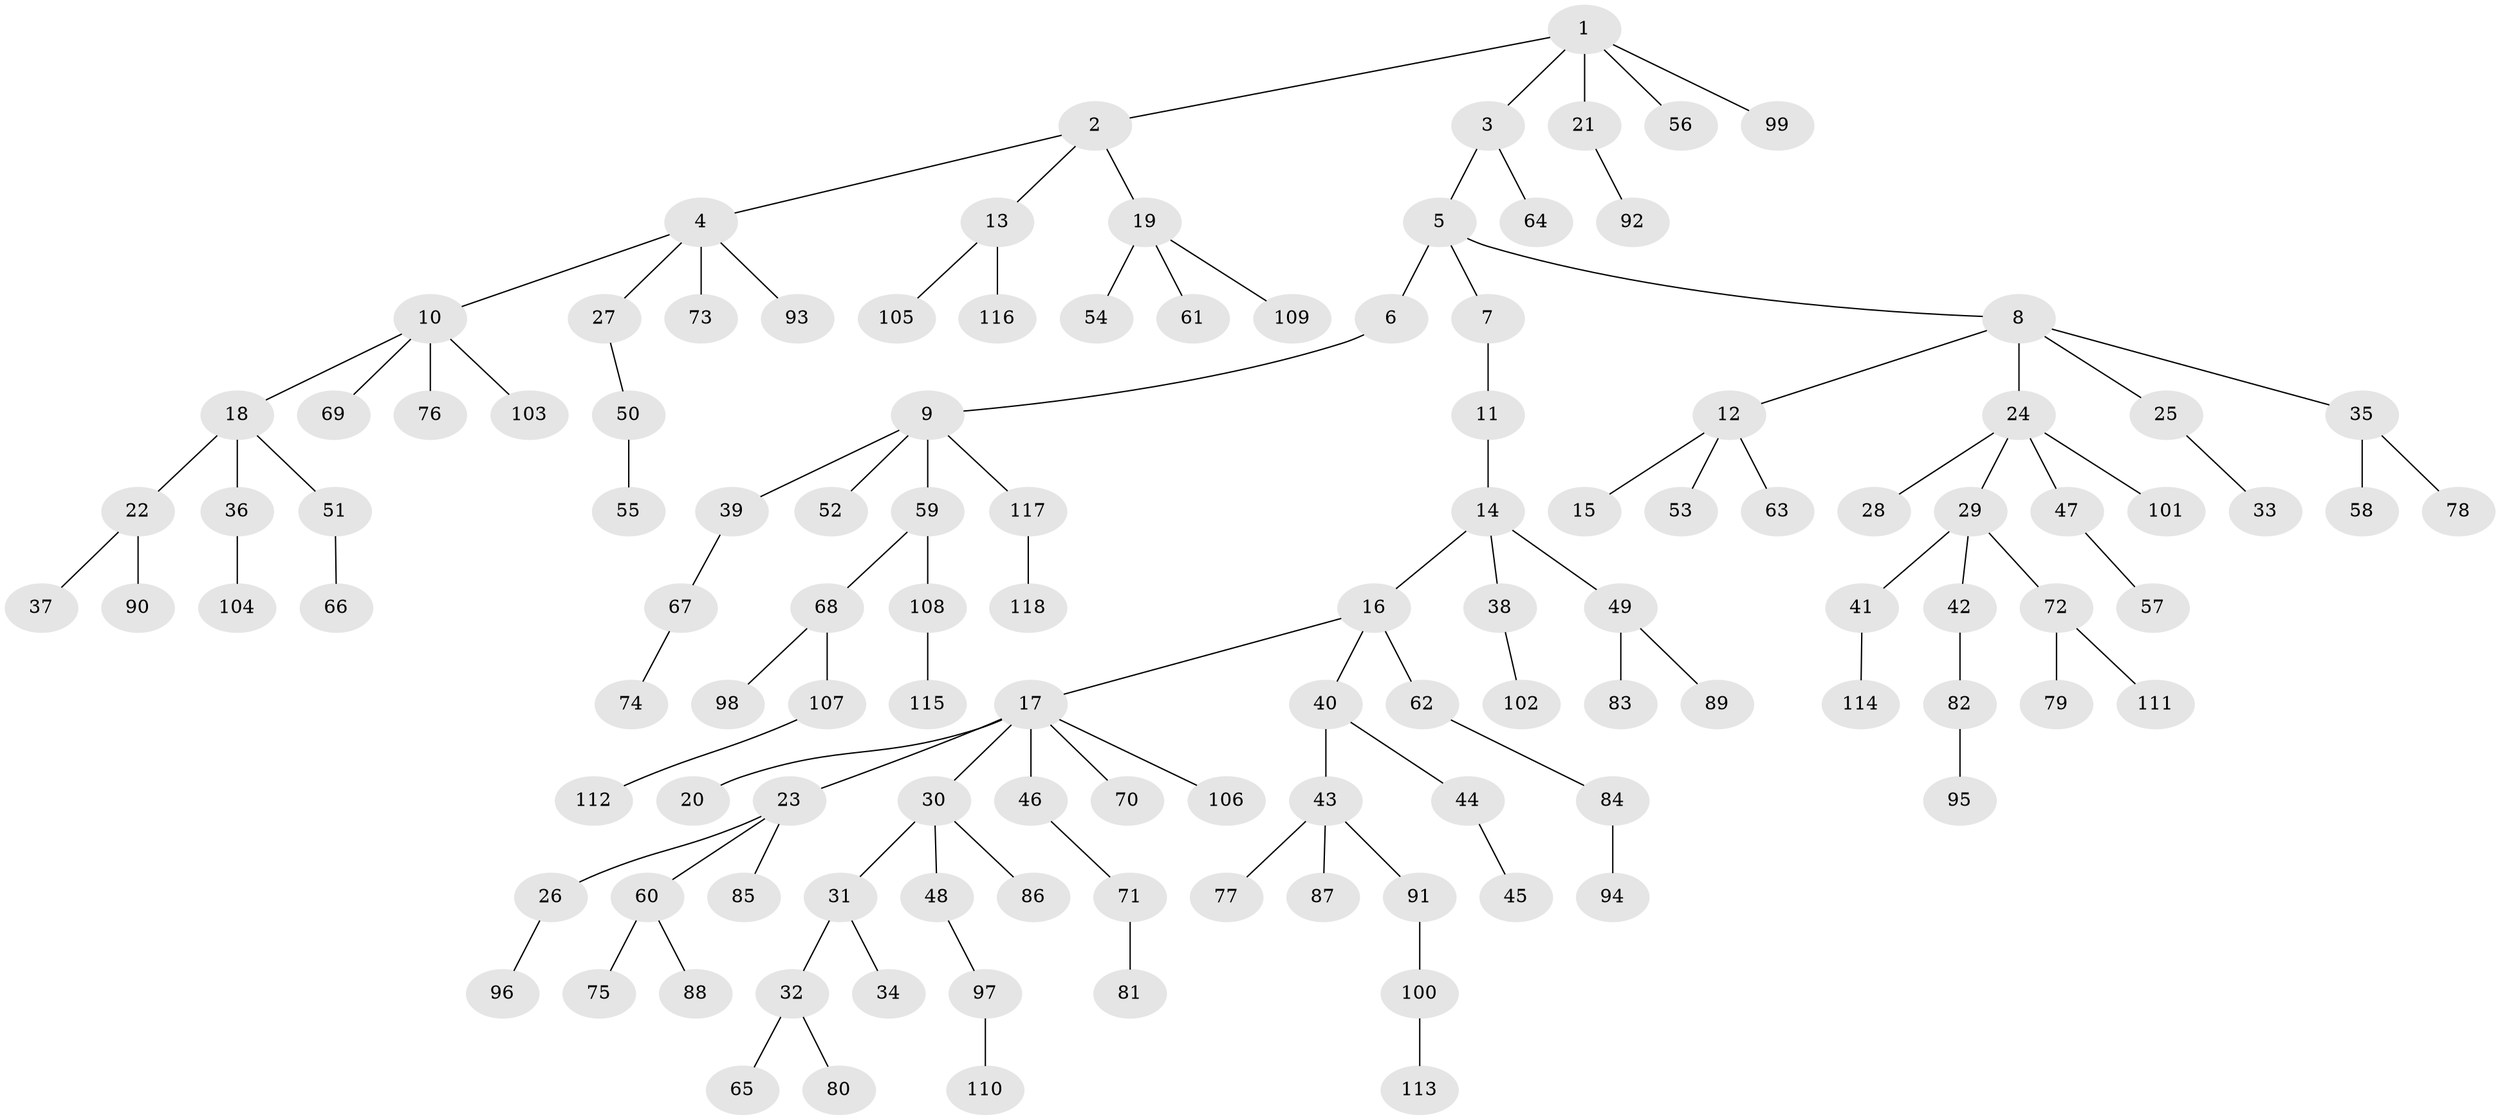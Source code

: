 // coarse degree distribution, {4: 0.15492957746478872, 2: 0.2112676056338028, 5: 0.014084507042253521, 3: 0.08450704225352113, 1: 0.5211267605633803, 6: 0.014084507042253521}
// Generated by graph-tools (version 1.1) at 2025/51/03/04/25 22:51:33]
// undirected, 118 vertices, 117 edges
graph export_dot {
  node [color=gray90,style=filled];
  1;
  2;
  3;
  4;
  5;
  6;
  7;
  8;
  9;
  10;
  11;
  12;
  13;
  14;
  15;
  16;
  17;
  18;
  19;
  20;
  21;
  22;
  23;
  24;
  25;
  26;
  27;
  28;
  29;
  30;
  31;
  32;
  33;
  34;
  35;
  36;
  37;
  38;
  39;
  40;
  41;
  42;
  43;
  44;
  45;
  46;
  47;
  48;
  49;
  50;
  51;
  52;
  53;
  54;
  55;
  56;
  57;
  58;
  59;
  60;
  61;
  62;
  63;
  64;
  65;
  66;
  67;
  68;
  69;
  70;
  71;
  72;
  73;
  74;
  75;
  76;
  77;
  78;
  79;
  80;
  81;
  82;
  83;
  84;
  85;
  86;
  87;
  88;
  89;
  90;
  91;
  92;
  93;
  94;
  95;
  96;
  97;
  98;
  99;
  100;
  101;
  102;
  103;
  104;
  105;
  106;
  107;
  108;
  109;
  110;
  111;
  112;
  113;
  114;
  115;
  116;
  117;
  118;
  1 -- 2;
  1 -- 3;
  1 -- 21;
  1 -- 56;
  1 -- 99;
  2 -- 4;
  2 -- 13;
  2 -- 19;
  3 -- 5;
  3 -- 64;
  4 -- 10;
  4 -- 27;
  4 -- 73;
  4 -- 93;
  5 -- 6;
  5 -- 7;
  5 -- 8;
  6 -- 9;
  7 -- 11;
  8 -- 12;
  8 -- 24;
  8 -- 25;
  8 -- 35;
  9 -- 39;
  9 -- 52;
  9 -- 59;
  9 -- 117;
  10 -- 18;
  10 -- 69;
  10 -- 76;
  10 -- 103;
  11 -- 14;
  12 -- 15;
  12 -- 53;
  12 -- 63;
  13 -- 105;
  13 -- 116;
  14 -- 16;
  14 -- 38;
  14 -- 49;
  16 -- 17;
  16 -- 40;
  16 -- 62;
  17 -- 20;
  17 -- 23;
  17 -- 30;
  17 -- 46;
  17 -- 70;
  17 -- 106;
  18 -- 22;
  18 -- 36;
  18 -- 51;
  19 -- 54;
  19 -- 61;
  19 -- 109;
  21 -- 92;
  22 -- 37;
  22 -- 90;
  23 -- 26;
  23 -- 60;
  23 -- 85;
  24 -- 28;
  24 -- 29;
  24 -- 47;
  24 -- 101;
  25 -- 33;
  26 -- 96;
  27 -- 50;
  29 -- 41;
  29 -- 42;
  29 -- 72;
  30 -- 31;
  30 -- 48;
  30 -- 86;
  31 -- 32;
  31 -- 34;
  32 -- 65;
  32 -- 80;
  35 -- 58;
  35 -- 78;
  36 -- 104;
  38 -- 102;
  39 -- 67;
  40 -- 43;
  40 -- 44;
  41 -- 114;
  42 -- 82;
  43 -- 77;
  43 -- 87;
  43 -- 91;
  44 -- 45;
  46 -- 71;
  47 -- 57;
  48 -- 97;
  49 -- 83;
  49 -- 89;
  50 -- 55;
  51 -- 66;
  59 -- 68;
  59 -- 108;
  60 -- 75;
  60 -- 88;
  62 -- 84;
  67 -- 74;
  68 -- 98;
  68 -- 107;
  71 -- 81;
  72 -- 79;
  72 -- 111;
  82 -- 95;
  84 -- 94;
  91 -- 100;
  97 -- 110;
  100 -- 113;
  107 -- 112;
  108 -- 115;
  117 -- 118;
}
